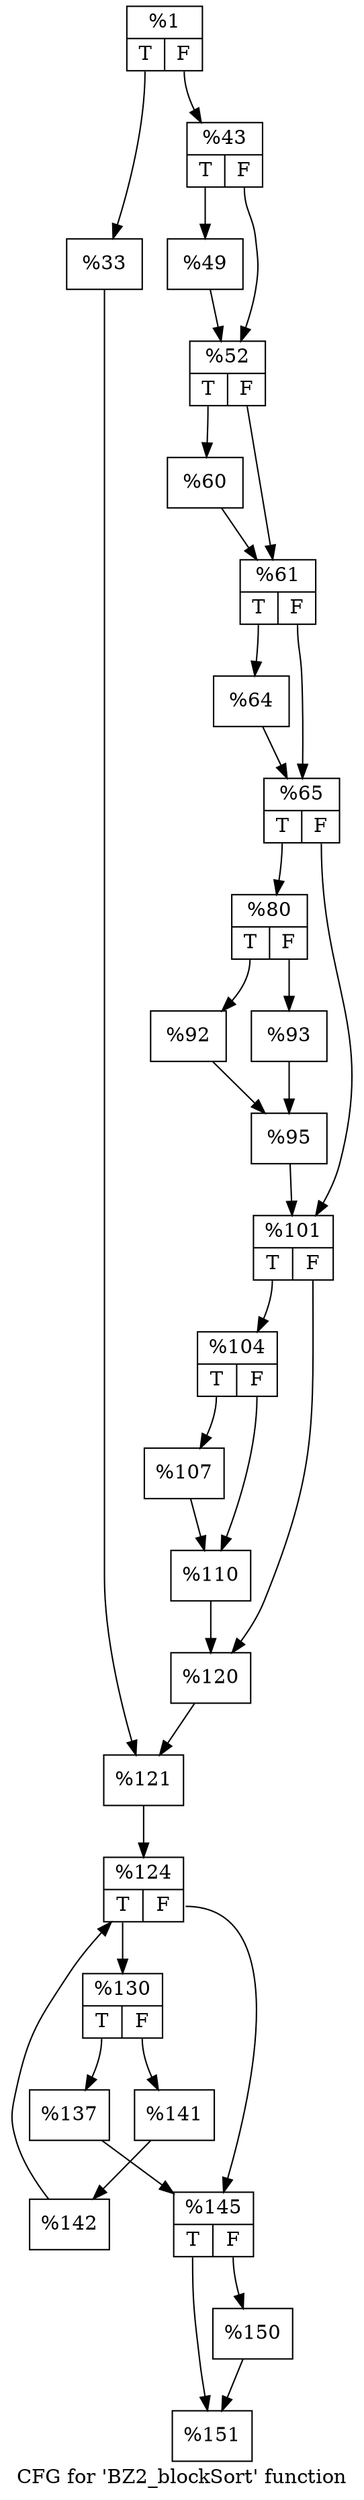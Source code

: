 digraph "CFG for 'BZ2_blockSort' function" {
	label="CFG for 'BZ2_blockSort' function";

	Node0x173c6a0 [shape=record,label="{%1|{<s0>T|<s1>F}}"];
	Node0x173c6a0:s0 -> Node0x173c7c0;
	Node0x173c6a0:s1 -> Node0x173dbe0;
	Node0x173c7c0 [shape=record,label="{%33}"];
	Node0x173c7c0 -> Node0x173e190;
	Node0x173dbe0 [shape=record,label="{%43|{<s0>T|<s1>F}}"];
	Node0x173dbe0:s0 -> Node0x173e500;
	Node0x173dbe0:s1 -> Node0x173e550;
	Node0x173e500 [shape=record,label="{%49}"];
	Node0x173e500 -> Node0x173e550;
	Node0x173e550 [shape=record,label="{%52|{<s0>T|<s1>F}}"];
	Node0x173e550:s0 -> Node0x173eae0;
	Node0x173e550:s1 -> Node0x173eb30;
	Node0x173eae0 [shape=record,label="{%60}"];
	Node0x173eae0 -> Node0x173eb30;
	Node0x173eb30 [shape=record,label="{%61|{<s0>T|<s1>F}}"];
	Node0x173eb30:s0 -> Node0x173edc0;
	Node0x173eb30:s1 -> Node0x173ee10;
	Node0x173edc0 [shape=record,label="{%64}"];
	Node0x173edc0 -> Node0x173ee10;
	Node0x173ee10 [shape=record,label="{%65|{<s0>T|<s1>F}}"];
	Node0x173ee10:s0 -> Node0x173f820;
	Node0x173ee10:s1 -> Node0x173f870;
	Node0x173f820 [shape=record,label="{%80|{<s0>T|<s1>F}}"];
	Node0x173f820:s0 -> Node0x173fda0;
	Node0x173f820:s1 -> Node0x173fdf0;
	Node0x173fda0 [shape=record,label="{%92}"];
	Node0x173fda0 -> Node0x173ff10;
	Node0x173fdf0 [shape=record,label="{%93}"];
	Node0x173fdf0 -> Node0x173ff10;
	Node0x173ff10 [shape=record,label="{%95}"];
	Node0x173ff10 -> Node0x173f870;
	Node0x173f870 [shape=record,label="{%101|{<s0>T|<s1>F}}"];
	Node0x173f870:s0 -> Node0x17405a0;
	Node0x173f870:s1 -> Node0x17405f0;
	Node0x17405a0 [shape=record,label="{%104|{<s0>T|<s1>F}}"];
	Node0x17405a0:s0 -> Node0x17407d0;
	Node0x17405a0:s1 -> Node0x1740820;
	Node0x17407d0 [shape=record,label="{%107}"];
	Node0x17407d0 -> Node0x1740820;
	Node0x1740820 [shape=record,label="{%110}"];
	Node0x1740820 -> Node0x17405f0;
	Node0x17405f0 [shape=record,label="{%120}"];
	Node0x17405f0 -> Node0x173e190;
	Node0x173e190 [shape=record,label="{%121}"];
	Node0x173e190 -> Node0x17412a0;
	Node0x17412a0 [shape=record,label="{%124|{<s0>T|<s1>F}}"];
	Node0x17412a0:s0 -> Node0x1741d90;
	Node0x17412a0:s1 -> Node0x1741de0;
	Node0x1741d90 [shape=record,label="{%130|{<s0>T|<s1>F}}"];
	Node0x1741d90:s0 -> Node0x1742130;
	Node0x1741d90:s1 -> Node0x1742180;
	Node0x1742130 [shape=record,label="{%137}"];
	Node0x1742130 -> Node0x1741de0;
	Node0x1742180 [shape=record,label="{%141}"];
	Node0x1742180 -> Node0x17424a0;
	Node0x17424a0 [shape=record,label="{%142}"];
	Node0x17424a0 -> Node0x17412a0;
	Node0x1741de0 [shape=record,label="{%145|{<s0>T|<s1>F}}"];
	Node0x1741de0:s0 -> Node0x17428d0;
	Node0x1741de0:s1 -> Node0x1742920;
	Node0x1742920 [shape=record,label="{%150}"];
	Node0x1742920 -> Node0x17428d0;
	Node0x17428d0 [shape=record,label="{%151}"];
}
